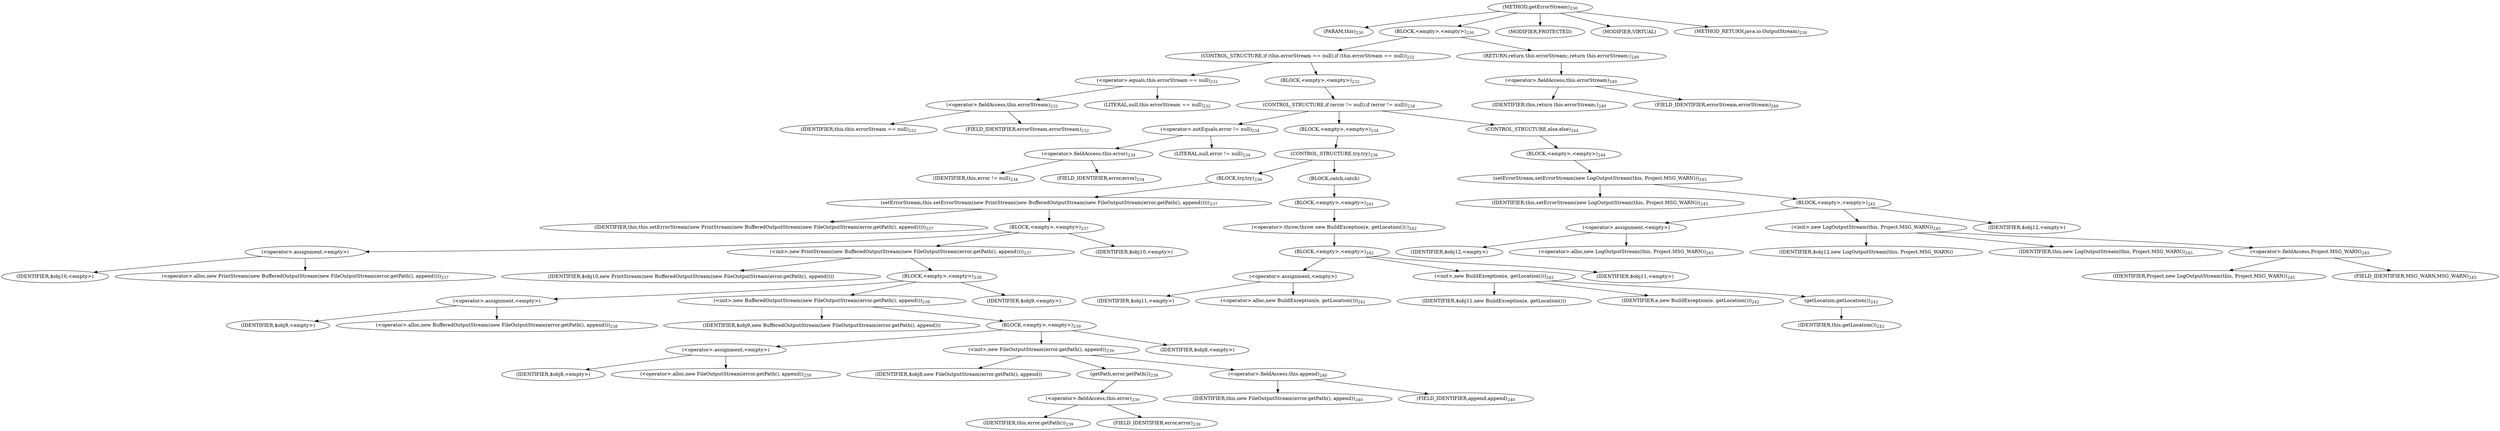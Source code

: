 digraph "getErrorStream" {  
"420" [label = <(METHOD,getErrorStream)<SUB>230</SUB>> ]
"25" [label = <(PARAM,this)<SUB>230</SUB>> ]
"421" [label = <(BLOCK,&lt;empty&gt;,&lt;empty&gt;)<SUB>230</SUB>> ]
"422" [label = <(CONTROL_STRUCTURE,if (this.errorStream == null),if (this.errorStream == null))<SUB>232</SUB>> ]
"423" [label = <(&lt;operator&gt;.equals,this.errorStream == null)<SUB>232</SUB>> ]
"424" [label = <(&lt;operator&gt;.fieldAccess,this.errorStream)<SUB>232</SUB>> ]
"24" [label = <(IDENTIFIER,this,this.errorStream == null)<SUB>232</SUB>> ]
"425" [label = <(FIELD_IDENTIFIER,errorStream,errorStream)<SUB>232</SUB>> ]
"426" [label = <(LITERAL,null,this.errorStream == null)<SUB>232</SUB>> ]
"427" [label = <(BLOCK,&lt;empty&gt;,&lt;empty&gt;)<SUB>232</SUB>> ]
"428" [label = <(CONTROL_STRUCTURE,if (error != null),if (error != null))<SUB>234</SUB>> ]
"429" [label = <(&lt;operator&gt;.notEquals,error != null)<SUB>234</SUB>> ]
"430" [label = <(&lt;operator&gt;.fieldAccess,this.error)<SUB>234</SUB>> ]
"431" [label = <(IDENTIFIER,this,error != null)<SUB>234</SUB>> ]
"432" [label = <(FIELD_IDENTIFIER,error,error)<SUB>234</SUB>> ]
"433" [label = <(LITERAL,null,error != null)<SUB>234</SUB>> ]
"434" [label = <(BLOCK,&lt;empty&gt;,&lt;empty&gt;)<SUB>234</SUB>> ]
"435" [label = <(CONTROL_STRUCTURE,try,try)<SUB>236</SUB>> ]
"436" [label = <(BLOCK,try,try)<SUB>236</SUB>> ]
"437" [label = <(setErrorStream,this.setErrorStream(new PrintStream(new BufferedOutputStream(new FileOutputStream(error.getPath(), append)))))<SUB>237</SUB>> ]
"26" [label = <(IDENTIFIER,this,this.setErrorStream(new PrintStream(new BufferedOutputStream(new FileOutputStream(error.getPath(), append)))))<SUB>237</SUB>> ]
"438" [label = <(BLOCK,&lt;empty&gt;,&lt;empty&gt;)<SUB>237</SUB>> ]
"439" [label = <(&lt;operator&gt;.assignment,&lt;empty&gt;)> ]
"440" [label = <(IDENTIFIER,$obj10,&lt;empty&gt;)> ]
"441" [label = <(&lt;operator&gt;.alloc,new PrintStream(new BufferedOutputStream(new FileOutputStream(error.getPath(), append))))<SUB>237</SUB>> ]
"442" [label = <(&lt;init&gt;,new PrintStream(new BufferedOutputStream(new FileOutputStream(error.getPath(), append))))<SUB>237</SUB>> ]
"443" [label = <(IDENTIFIER,$obj10,new PrintStream(new BufferedOutputStream(new FileOutputStream(error.getPath(), append))))> ]
"444" [label = <(BLOCK,&lt;empty&gt;,&lt;empty&gt;)<SUB>238</SUB>> ]
"445" [label = <(&lt;operator&gt;.assignment,&lt;empty&gt;)> ]
"446" [label = <(IDENTIFIER,$obj9,&lt;empty&gt;)> ]
"447" [label = <(&lt;operator&gt;.alloc,new BufferedOutputStream(new FileOutputStream(error.getPath(), append)))<SUB>238</SUB>> ]
"448" [label = <(&lt;init&gt;,new BufferedOutputStream(new FileOutputStream(error.getPath(), append)))<SUB>238</SUB>> ]
"449" [label = <(IDENTIFIER,$obj9,new BufferedOutputStream(new FileOutputStream(error.getPath(), append)))> ]
"450" [label = <(BLOCK,&lt;empty&gt;,&lt;empty&gt;)<SUB>239</SUB>> ]
"451" [label = <(&lt;operator&gt;.assignment,&lt;empty&gt;)> ]
"452" [label = <(IDENTIFIER,$obj8,&lt;empty&gt;)> ]
"453" [label = <(&lt;operator&gt;.alloc,new FileOutputStream(error.getPath(), append))<SUB>239</SUB>> ]
"454" [label = <(&lt;init&gt;,new FileOutputStream(error.getPath(), append))<SUB>239</SUB>> ]
"455" [label = <(IDENTIFIER,$obj8,new FileOutputStream(error.getPath(), append))> ]
"456" [label = <(getPath,error.getPath())<SUB>239</SUB>> ]
"457" [label = <(&lt;operator&gt;.fieldAccess,this.error)<SUB>239</SUB>> ]
"458" [label = <(IDENTIFIER,this,error.getPath())<SUB>239</SUB>> ]
"459" [label = <(FIELD_IDENTIFIER,error,error)<SUB>239</SUB>> ]
"460" [label = <(&lt;operator&gt;.fieldAccess,this.append)<SUB>240</SUB>> ]
"461" [label = <(IDENTIFIER,this,new FileOutputStream(error.getPath(), append))<SUB>240</SUB>> ]
"462" [label = <(FIELD_IDENTIFIER,append,append)<SUB>240</SUB>> ]
"463" [label = <(IDENTIFIER,$obj8,&lt;empty&gt;)> ]
"464" [label = <(IDENTIFIER,$obj9,&lt;empty&gt;)> ]
"465" [label = <(IDENTIFIER,$obj10,&lt;empty&gt;)> ]
"466" [label = <(BLOCK,catch,catch)> ]
"467" [label = <(BLOCK,&lt;empty&gt;,&lt;empty&gt;)<SUB>241</SUB>> ]
"468" [label = <(&lt;operator&gt;.throw,throw new BuildException(e, getLocation());)<SUB>242</SUB>> ]
"469" [label = <(BLOCK,&lt;empty&gt;,&lt;empty&gt;)<SUB>242</SUB>> ]
"470" [label = <(&lt;operator&gt;.assignment,&lt;empty&gt;)> ]
"471" [label = <(IDENTIFIER,$obj11,&lt;empty&gt;)> ]
"472" [label = <(&lt;operator&gt;.alloc,new BuildException(e, getLocation()))<SUB>242</SUB>> ]
"473" [label = <(&lt;init&gt;,new BuildException(e, getLocation()))<SUB>242</SUB>> ]
"474" [label = <(IDENTIFIER,$obj11,new BuildException(e, getLocation()))> ]
"475" [label = <(IDENTIFIER,e,new BuildException(e, getLocation()))<SUB>242</SUB>> ]
"476" [label = <(getLocation,getLocation())<SUB>242</SUB>> ]
"27" [label = <(IDENTIFIER,this,getLocation())<SUB>242</SUB>> ]
"477" [label = <(IDENTIFIER,$obj11,&lt;empty&gt;)> ]
"478" [label = <(CONTROL_STRUCTURE,else,else)<SUB>244</SUB>> ]
"479" [label = <(BLOCK,&lt;empty&gt;,&lt;empty&gt;)<SUB>244</SUB>> ]
"480" [label = <(setErrorStream,setErrorStream(new LogOutputStream(this, Project.MSG_WARN)))<SUB>245</SUB>> ]
"29" [label = <(IDENTIFIER,this,setErrorStream(new LogOutputStream(this, Project.MSG_WARN)))<SUB>245</SUB>> ]
"481" [label = <(BLOCK,&lt;empty&gt;,&lt;empty&gt;)<SUB>245</SUB>> ]
"482" [label = <(&lt;operator&gt;.assignment,&lt;empty&gt;)> ]
"483" [label = <(IDENTIFIER,$obj12,&lt;empty&gt;)> ]
"484" [label = <(&lt;operator&gt;.alloc,new LogOutputStream(this, Project.MSG_WARN))<SUB>245</SUB>> ]
"485" [label = <(&lt;init&gt;,new LogOutputStream(this, Project.MSG_WARN))<SUB>245</SUB>> ]
"486" [label = <(IDENTIFIER,$obj12,new LogOutputStream(this, Project.MSG_WARN))> ]
"28" [label = <(IDENTIFIER,this,new LogOutputStream(this, Project.MSG_WARN))<SUB>245</SUB>> ]
"487" [label = <(&lt;operator&gt;.fieldAccess,Project.MSG_WARN)<SUB>245</SUB>> ]
"488" [label = <(IDENTIFIER,Project,new LogOutputStream(this, Project.MSG_WARN))<SUB>245</SUB>> ]
"489" [label = <(FIELD_IDENTIFIER,MSG_WARN,MSG_WARN)<SUB>245</SUB>> ]
"490" [label = <(IDENTIFIER,$obj12,&lt;empty&gt;)> ]
"491" [label = <(RETURN,return this.errorStream;,return this.errorStream;)<SUB>249</SUB>> ]
"492" [label = <(&lt;operator&gt;.fieldAccess,this.errorStream)<SUB>249</SUB>> ]
"30" [label = <(IDENTIFIER,this,return this.errorStream;)<SUB>249</SUB>> ]
"493" [label = <(FIELD_IDENTIFIER,errorStream,errorStream)<SUB>249</SUB>> ]
"494" [label = <(MODIFIER,PROTECTED)> ]
"495" [label = <(MODIFIER,VIRTUAL)> ]
"496" [label = <(METHOD_RETURN,java.io.OutputStream)<SUB>230</SUB>> ]
  "420" -> "25" 
  "420" -> "421" 
  "420" -> "494" 
  "420" -> "495" 
  "420" -> "496" 
  "421" -> "422" 
  "421" -> "491" 
  "422" -> "423" 
  "422" -> "427" 
  "423" -> "424" 
  "423" -> "426" 
  "424" -> "24" 
  "424" -> "425" 
  "427" -> "428" 
  "428" -> "429" 
  "428" -> "434" 
  "428" -> "478" 
  "429" -> "430" 
  "429" -> "433" 
  "430" -> "431" 
  "430" -> "432" 
  "434" -> "435" 
  "435" -> "436" 
  "435" -> "466" 
  "436" -> "437" 
  "437" -> "26" 
  "437" -> "438" 
  "438" -> "439" 
  "438" -> "442" 
  "438" -> "465" 
  "439" -> "440" 
  "439" -> "441" 
  "442" -> "443" 
  "442" -> "444" 
  "444" -> "445" 
  "444" -> "448" 
  "444" -> "464" 
  "445" -> "446" 
  "445" -> "447" 
  "448" -> "449" 
  "448" -> "450" 
  "450" -> "451" 
  "450" -> "454" 
  "450" -> "463" 
  "451" -> "452" 
  "451" -> "453" 
  "454" -> "455" 
  "454" -> "456" 
  "454" -> "460" 
  "456" -> "457" 
  "457" -> "458" 
  "457" -> "459" 
  "460" -> "461" 
  "460" -> "462" 
  "466" -> "467" 
  "467" -> "468" 
  "468" -> "469" 
  "469" -> "470" 
  "469" -> "473" 
  "469" -> "477" 
  "470" -> "471" 
  "470" -> "472" 
  "473" -> "474" 
  "473" -> "475" 
  "473" -> "476" 
  "476" -> "27" 
  "478" -> "479" 
  "479" -> "480" 
  "480" -> "29" 
  "480" -> "481" 
  "481" -> "482" 
  "481" -> "485" 
  "481" -> "490" 
  "482" -> "483" 
  "482" -> "484" 
  "485" -> "486" 
  "485" -> "28" 
  "485" -> "487" 
  "487" -> "488" 
  "487" -> "489" 
  "491" -> "492" 
  "492" -> "30" 
  "492" -> "493" 
}
